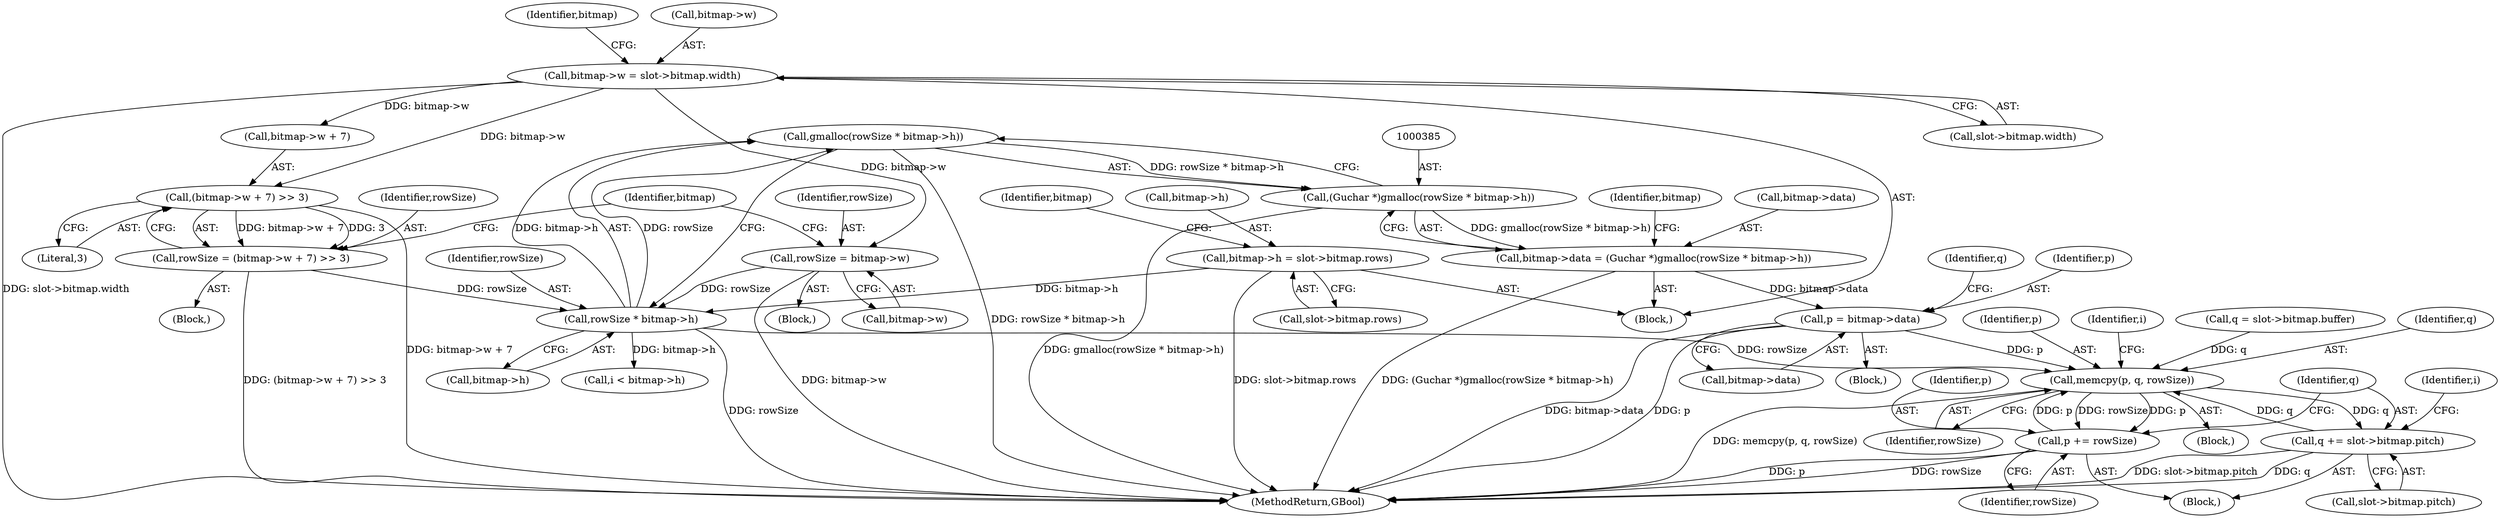 digraph "1_poppler_9cf2325fb22f812b31858e519411f57747d39bd8_3@API" {
"1000386" [label="(Call,gmalloc(rowSize * bitmap->h))"];
"1000387" [label="(Call,rowSize * bitmap->h)"];
"1000364" [label="(Call,rowSize = bitmap->w)"];
"1000338" [label="(Call,bitmap->w = slot->bitmap.width)"];
"1000371" [label="(Call,rowSize = (bitmap->w + 7) >> 3)"];
"1000373" [label="(Call,(bitmap->w + 7) >> 3)"];
"1000347" [label="(Call,bitmap->h = slot->bitmap.rows)"];
"1000384" [label="(Call,(Guchar *)gmalloc(rowSize * bitmap->h))"];
"1000380" [label="(Call,bitmap->data = (Guchar *)gmalloc(rowSize * bitmap->h))"];
"1000403" [label="(Call,p = bitmap->data)"];
"1000435" [label="(Call,memcpy(p, q, rowSize))"];
"1000424" [label="(Call,p += rowSize)"];
"1000427" [label="(Call,q += slot->bitmap.pitch)"];
"1000434" [label="(Block,)"];
"1000379" [label="(Literal,3)"];
"1000371" [label="(Call,rowSize = (bitmap->w + 7) >> 3)"];
"1000372" [label="(Identifier,rowSize)"];
"1000438" [label="(Identifier,rowSize)"];
"1000351" [label="(Call,slot->bitmap.rows)"];
"1000429" [label="(Call,slot->bitmap.pitch)"];
"1000380" [label="(Call,bitmap->data = (Guchar *)gmalloc(rowSize * bitmap->h))"];
"1000416" [label="(Identifier,i)"];
"1000387" [label="(Call,rowSize * bitmap->h)"];
"1000109" [label="(Block,)"];
"1000365" [label="(Identifier,rowSize)"];
"1000441" [label="(MethodReturn,GBool)"];
"1000402" [label="(Block,)"];
"1000373" [label="(Call,(bitmap->w + 7) >> 3)"];
"1000426" [label="(Identifier,rowSize)"];
"1000394" [label="(Identifier,bitmap)"];
"1000342" [label="(Call,slot->bitmap.width)"];
"1000409" [label="(Identifier,q)"];
"1000422" [label="(Identifier,i)"];
"1000364" [label="(Call,rowSize = bitmap->w)"];
"1000389" [label="(Call,bitmap->h)"];
"1000366" [label="(Call,bitmap->w)"];
"1000427" [label="(Call,q += slot->bitmap.pitch)"];
"1000408" [label="(Call,q = slot->bitmap.buffer)"];
"1000437" [label="(Identifier,q)"];
"1000423" [label="(Block,)"];
"1000405" [label="(Call,bitmap->data)"];
"1000435" [label="(Call,memcpy(p, q, rowSize))"];
"1000348" [label="(Call,bitmap->h)"];
"1000374" [label="(Call,bitmap->w + 7)"];
"1000358" [label="(Identifier,bitmap)"];
"1000388" [label="(Identifier,rowSize)"];
"1000404" [label="(Identifier,p)"];
"1000425" [label="(Identifier,p)"];
"1000363" [label="(Block,)"];
"1000424" [label="(Call,p += rowSize)"];
"1000436" [label="(Identifier,p)"];
"1000382" [label="(Identifier,bitmap)"];
"1000428" [label="(Identifier,q)"];
"1000386" [label="(Call,gmalloc(rowSize * bitmap->h))"];
"1000381" [label="(Call,bitmap->data)"];
"1000384" [label="(Call,(Guchar *)gmalloc(rowSize * bitmap->h))"];
"1000370" [label="(Block,)"];
"1000338" [label="(Call,bitmap->w = slot->bitmap.width)"];
"1000347" [label="(Call,bitmap->h = slot->bitmap.rows)"];
"1000349" [label="(Identifier,bitmap)"];
"1000415" [label="(Call,i < bitmap->h)"];
"1000403" [label="(Call,p = bitmap->data)"];
"1000339" [label="(Call,bitmap->w)"];
"1000386" -> "1000384"  [label="AST: "];
"1000386" -> "1000387"  [label="CFG: "];
"1000387" -> "1000386"  [label="AST: "];
"1000384" -> "1000386"  [label="CFG: "];
"1000386" -> "1000441"  [label="DDG: rowSize * bitmap->h"];
"1000386" -> "1000384"  [label="DDG: rowSize * bitmap->h"];
"1000387" -> "1000386"  [label="DDG: rowSize"];
"1000387" -> "1000386"  [label="DDG: bitmap->h"];
"1000387" -> "1000389"  [label="CFG: "];
"1000388" -> "1000387"  [label="AST: "];
"1000389" -> "1000387"  [label="AST: "];
"1000387" -> "1000441"  [label="DDG: rowSize"];
"1000364" -> "1000387"  [label="DDG: rowSize"];
"1000371" -> "1000387"  [label="DDG: rowSize"];
"1000347" -> "1000387"  [label="DDG: bitmap->h"];
"1000387" -> "1000415"  [label="DDG: bitmap->h"];
"1000387" -> "1000435"  [label="DDG: rowSize"];
"1000364" -> "1000363"  [label="AST: "];
"1000364" -> "1000366"  [label="CFG: "];
"1000365" -> "1000364"  [label="AST: "];
"1000366" -> "1000364"  [label="AST: "];
"1000382" -> "1000364"  [label="CFG: "];
"1000364" -> "1000441"  [label="DDG: bitmap->w"];
"1000338" -> "1000364"  [label="DDG: bitmap->w"];
"1000338" -> "1000109"  [label="AST: "];
"1000338" -> "1000342"  [label="CFG: "];
"1000339" -> "1000338"  [label="AST: "];
"1000342" -> "1000338"  [label="AST: "];
"1000349" -> "1000338"  [label="CFG: "];
"1000338" -> "1000441"  [label="DDG: slot->bitmap.width"];
"1000338" -> "1000373"  [label="DDG: bitmap->w"];
"1000338" -> "1000374"  [label="DDG: bitmap->w"];
"1000371" -> "1000370"  [label="AST: "];
"1000371" -> "1000373"  [label="CFG: "];
"1000372" -> "1000371"  [label="AST: "];
"1000373" -> "1000371"  [label="AST: "];
"1000382" -> "1000371"  [label="CFG: "];
"1000371" -> "1000441"  [label="DDG: (bitmap->w + 7) >> 3"];
"1000373" -> "1000371"  [label="DDG: bitmap->w + 7"];
"1000373" -> "1000371"  [label="DDG: 3"];
"1000373" -> "1000379"  [label="CFG: "];
"1000374" -> "1000373"  [label="AST: "];
"1000379" -> "1000373"  [label="AST: "];
"1000373" -> "1000441"  [label="DDG: bitmap->w + 7"];
"1000347" -> "1000109"  [label="AST: "];
"1000347" -> "1000351"  [label="CFG: "];
"1000348" -> "1000347"  [label="AST: "];
"1000351" -> "1000347"  [label="AST: "];
"1000358" -> "1000347"  [label="CFG: "];
"1000347" -> "1000441"  [label="DDG: slot->bitmap.rows"];
"1000384" -> "1000380"  [label="AST: "];
"1000385" -> "1000384"  [label="AST: "];
"1000380" -> "1000384"  [label="CFG: "];
"1000384" -> "1000441"  [label="DDG: gmalloc(rowSize * bitmap->h)"];
"1000384" -> "1000380"  [label="DDG: gmalloc(rowSize * bitmap->h)"];
"1000380" -> "1000109"  [label="AST: "];
"1000381" -> "1000380"  [label="AST: "];
"1000394" -> "1000380"  [label="CFG: "];
"1000380" -> "1000441"  [label="DDG: (Guchar *)gmalloc(rowSize * bitmap->h)"];
"1000380" -> "1000403"  [label="DDG: bitmap->data"];
"1000403" -> "1000402"  [label="AST: "];
"1000403" -> "1000405"  [label="CFG: "];
"1000404" -> "1000403"  [label="AST: "];
"1000405" -> "1000403"  [label="AST: "];
"1000409" -> "1000403"  [label="CFG: "];
"1000403" -> "1000441"  [label="DDG: bitmap->data"];
"1000403" -> "1000441"  [label="DDG: p"];
"1000403" -> "1000435"  [label="DDG: p"];
"1000435" -> "1000434"  [label="AST: "];
"1000435" -> "1000438"  [label="CFG: "];
"1000436" -> "1000435"  [label="AST: "];
"1000437" -> "1000435"  [label="AST: "];
"1000438" -> "1000435"  [label="AST: "];
"1000422" -> "1000435"  [label="CFG: "];
"1000435" -> "1000441"  [label="DDG: memcpy(p, q, rowSize)"];
"1000435" -> "1000424"  [label="DDG: rowSize"];
"1000435" -> "1000424"  [label="DDG: p"];
"1000435" -> "1000427"  [label="DDG: q"];
"1000424" -> "1000435"  [label="DDG: p"];
"1000427" -> "1000435"  [label="DDG: q"];
"1000408" -> "1000435"  [label="DDG: q"];
"1000424" -> "1000423"  [label="AST: "];
"1000424" -> "1000426"  [label="CFG: "];
"1000425" -> "1000424"  [label="AST: "];
"1000426" -> "1000424"  [label="AST: "];
"1000428" -> "1000424"  [label="CFG: "];
"1000424" -> "1000441"  [label="DDG: rowSize"];
"1000424" -> "1000441"  [label="DDG: p"];
"1000427" -> "1000423"  [label="AST: "];
"1000427" -> "1000429"  [label="CFG: "];
"1000428" -> "1000427"  [label="AST: "];
"1000429" -> "1000427"  [label="AST: "];
"1000416" -> "1000427"  [label="CFG: "];
"1000427" -> "1000441"  [label="DDG: q"];
"1000427" -> "1000441"  [label="DDG: slot->bitmap.pitch"];
}
